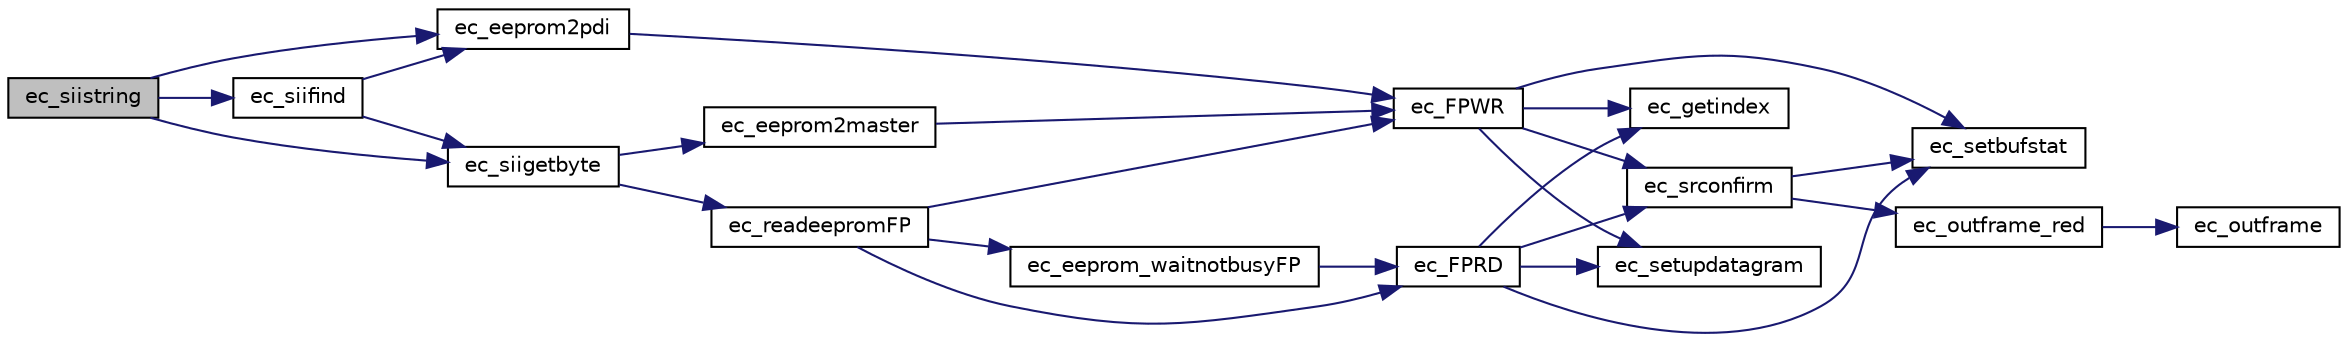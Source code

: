 digraph "ec_siistring"
{
 // INTERACTIVE_SVG=YES
  edge [fontname="Helvetica",fontsize="10",labelfontname="Helvetica",labelfontsize="10"];
  node [fontname="Helvetica",fontsize="10",shape=record];
  rankdir="LR";
  Node1 [label="ec_siistring",height=0.2,width=0.4,color="black", fillcolor="grey75", style="filled" fontcolor="black"];
  Node1 -> Node2 [color="midnightblue",fontsize="10",style="solid",fontname="Helvetica"];
  Node2 [label="ec_eeprom2pdi",height=0.2,width=0.4,color="black", fillcolor="white", style="filled",URL="$ethercatmain_8c.html#ae149a6cd4a61c22efa4cf4185ffd83be"];
  Node2 -> Node3 [color="midnightblue",fontsize="10",style="solid",fontname="Helvetica"];
  Node3 [label="ec_FPWR",height=0.2,width=0.4,color="black", fillcolor="white", style="filled",URL="$ethercatbase_8c.html#aa2fe58363a824f15838718ee31f11ffc"];
  Node3 -> Node4 [color="midnightblue",fontsize="10",style="solid",fontname="Helvetica"];
  Node4 [label="ec_getindex",height=0.2,width=0.4,color="black", fillcolor="white", style="filled",URL="$nicdrv_8c.html#ae3520c51670d8e4e3e360f26fd8acee4"];
  Node3 -> Node5 [color="midnightblue",fontsize="10",style="solid",fontname="Helvetica"];
  Node5 [label="ec_setbufstat",height=0.2,width=0.4,color="black", fillcolor="white", style="filled",URL="$nicdrv_8c.html#a121be26fdb9da9ef5b9f217fdcd2d50f"];
  Node3 -> Node6 [color="midnightblue",fontsize="10",style="solid",fontname="Helvetica"];
  Node6 [label="ec_setupdatagram",height=0.2,width=0.4,color="black", fillcolor="white", style="filled",URL="$ethercatbase_8c.html#a3b9a1e2b9fc1e15cf147a85d484db027"];
  Node3 -> Node7 [color="midnightblue",fontsize="10",style="solid",fontname="Helvetica"];
  Node7 [label="ec_srconfirm",height=0.2,width=0.4,color="black", fillcolor="white", style="filled",URL="$nicdrv_8c.html#ae49716ef495b23fc91261396fb2f49ec"];
  Node7 -> Node8 [color="midnightblue",fontsize="10",style="solid",fontname="Helvetica"];
  Node8 [label="ec_outframe_red",height=0.2,width=0.4,color="black", fillcolor="white", style="filled",URL="$nicdrv_8c.html#afb39cbe067b1afa202e8c487a33c4d66"];
  Node8 -> Node9 [color="midnightblue",fontsize="10",style="solid",fontname="Helvetica"];
  Node9 [label="ec_outframe",height=0.2,width=0.4,color="black", fillcolor="white", style="filled",URL="$nicdrv_8c.html#ace7534023c2df9a309fc51a5e7fd6d94"];
  Node7 -> Node5 [color="midnightblue",fontsize="10",style="solid",fontname="Helvetica"];
  Node1 -> Node10 [color="midnightblue",fontsize="10",style="solid",fontname="Helvetica"];
  Node10 [label="ec_siifind",height=0.2,width=0.4,color="black", fillcolor="white", style="filled",URL="$ethercatmain_8c.html#af44cb7b11dccd4ea221079ae0a8138e8"];
  Node10 -> Node2 [color="midnightblue",fontsize="10",style="solid",fontname="Helvetica"];
  Node10 -> Node11 [color="midnightblue",fontsize="10",style="solid",fontname="Helvetica"];
  Node11 [label="ec_siigetbyte",height=0.2,width=0.4,color="black", fillcolor="white", style="filled",URL="$ethercatmain_8c.html#a6c314f9524aa84af885f1e6426b71148"];
  Node11 -> Node12 [color="midnightblue",fontsize="10",style="solid",fontname="Helvetica"];
  Node12 [label="ec_eeprom2master",height=0.2,width=0.4,color="black", fillcolor="white", style="filled",URL="$ethercatmain_8c.html#a027bd337ebfa1d39de8a7a1f5c5287de"];
  Node12 -> Node3 [color="midnightblue",fontsize="10",style="solid",fontname="Helvetica"];
  Node11 -> Node13 [color="midnightblue",fontsize="10",style="solid",fontname="Helvetica"];
  Node13 [label="ec_readeepromFP",height=0.2,width=0.4,color="black", fillcolor="white", style="filled",URL="$ethercatmain_8c.html#ace89c7536b04427ffb755e77a5525855"];
  Node13 -> Node14 [color="midnightblue",fontsize="10",style="solid",fontname="Helvetica"];
  Node14 [label="ec_eeprom_waitnotbusyFP",height=0.2,width=0.4,color="black", fillcolor="white", style="filled",URL="$ethercatmain_8c.html#a683af1ff758441cb62905cb041e428a1"];
  Node14 -> Node15 [color="midnightblue",fontsize="10",style="solid",fontname="Helvetica"];
  Node15 [label="ec_FPRD",height=0.2,width=0.4,color="black", fillcolor="white", style="filled",URL="$ethercatbase_8c.html#aac2dc2b5a39ace0793473ab89bb56c7d"];
  Node15 -> Node4 [color="midnightblue",fontsize="10",style="solid",fontname="Helvetica"];
  Node15 -> Node5 [color="midnightblue",fontsize="10",style="solid",fontname="Helvetica"];
  Node15 -> Node6 [color="midnightblue",fontsize="10",style="solid",fontname="Helvetica"];
  Node15 -> Node7 [color="midnightblue",fontsize="10",style="solid",fontname="Helvetica"];
  Node13 -> Node15 [color="midnightblue",fontsize="10",style="solid",fontname="Helvetica"];
  Node13 -> Node3 [color="midnightblue",fontsize="10",style="solid",fontname="Helvetica"];
  Node1 -> Node11 [color="midnightblue",fontsize="10",style="solid",fontname="Helvetica"];
}
